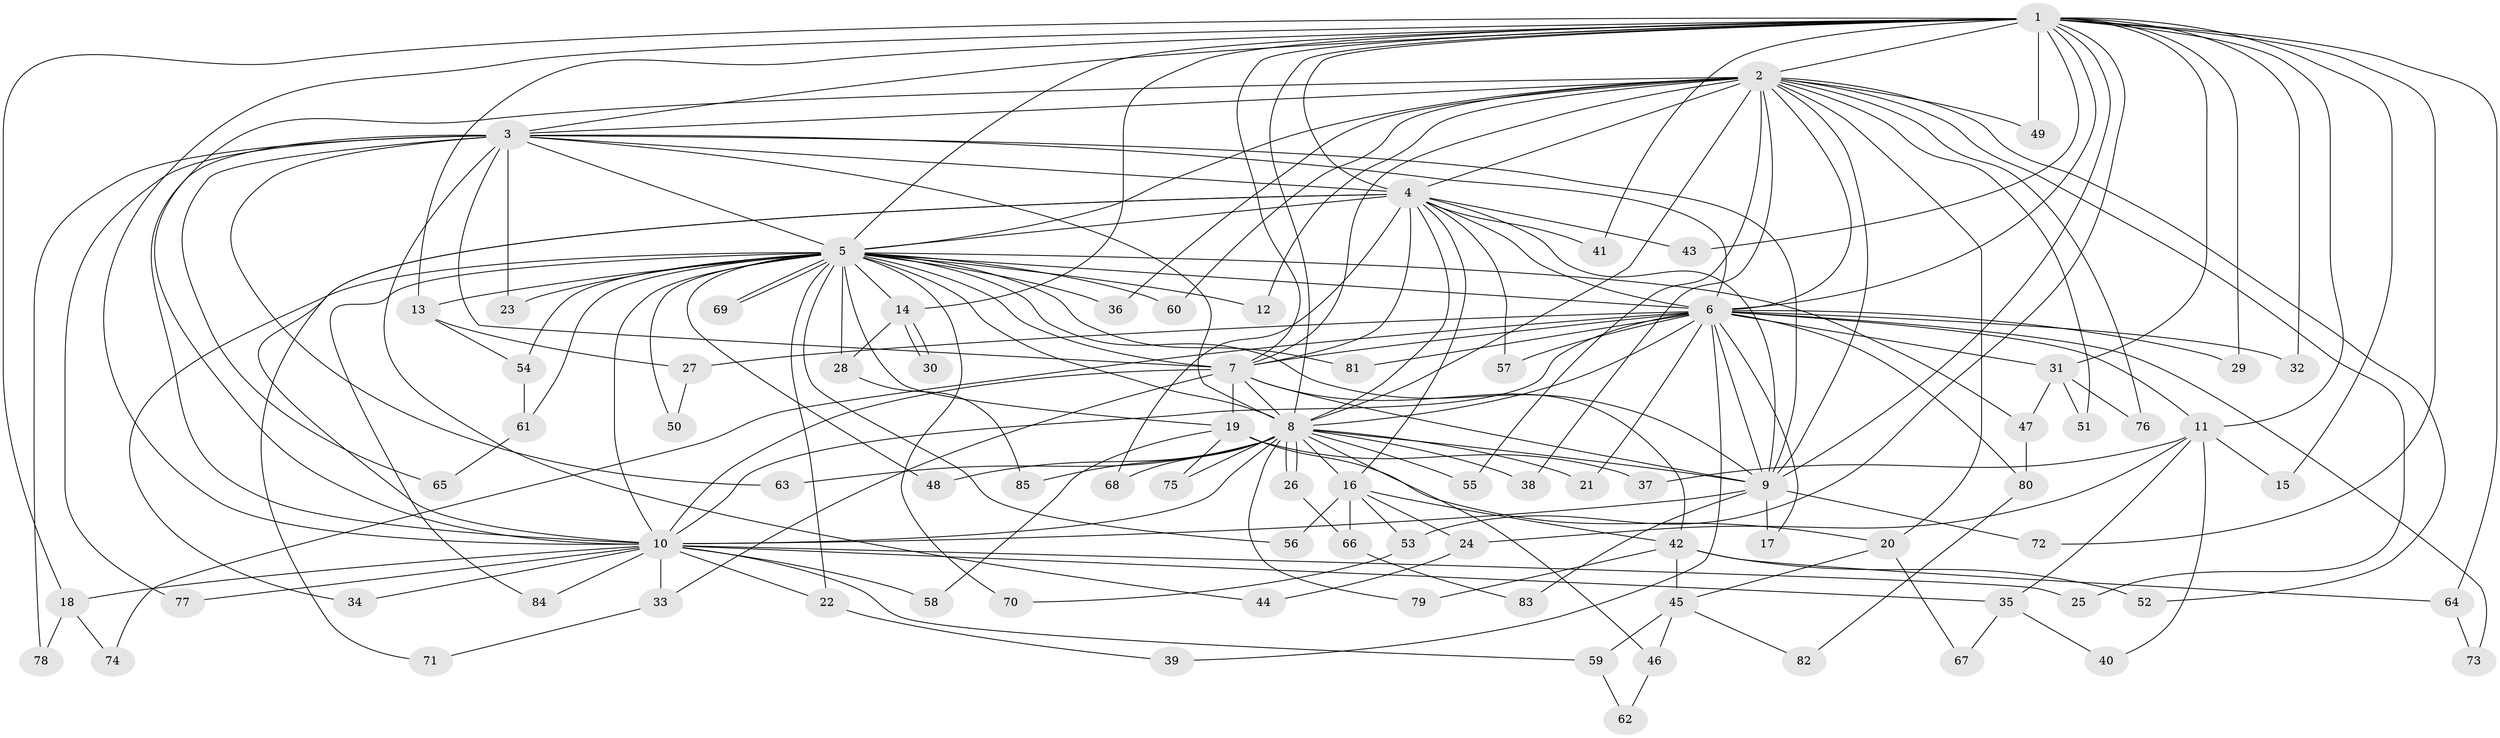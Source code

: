 // Generated by graph-tools (version 1.1) at 2025/01/03/09/25 03:01:18]
// undirected, 85 vertices, 195 edges
graph export_dot {
graph [start="1"]
  node [color=gray90,style=filled];
  1;
  2;
  3;
  4;
  5;
  6;
  7;
  8;
  9;
  10;
  11;
  12;
  13;
  14;
  15;
  16;
  17;
  18;
  19;
  20;
  21;
  22;
  23;
  24;
  25;
  26;
  27;
  28;
  29;
  30;
  31;
  32;
  33;
  34;
  35;
  36;
  37;
  38;
  39;
  40;
  41;
  42;
  43;
  44;
  45;
  46;
  47;
  48;
  49;
  50;
  51;
  52;
  53;
  54;
  55;
  56;
  57;
  58;
  59;
  60;
  61;
  62;
  63;
  64;
  65;
  66;
  67;
  68;
  69;
  70;
  71;
  72;
  73;
  74;
  75;
  76;
  77;
  78;
  79;
  80;
  81;
  82;
  83;
  84;
  85;
  1 -- 2;
  1 -- 3;
  1 -- 4;
  1 -- 5;
  1 -- 6;
  1 -- 7;
  1 -- 8;
  1 -- 9;
  1 -- 10;
  1 -- 11;
  1 -- 13;
  1 -- 14;
  1 -- 15;
  1 -- 18;
  1 -- 29;
  1 -- 31;
  1 -- 32;
  1 -- 41;
  1 -- 43;
  1 -- 49;
  1 -- 53;
  1 -- 64;
  1 -- 72;
  2 -- 3;
  2 -- 4;
  2 -- 5;
  2 -- 6;
  2 -- 7;
  2 -- 8;
  2 -- 9;
  2 -- 10;
  2 -- 12;
  2 -- 20;
  2 -- 25;
  2 -- 36;
  2 -- 38;
  2 -- 49;
  2 -- 51;
  2 -- 52;
  2 -- 55;
  2 -- 60;
  2 -- 76;
  3 -- 4;
  3 -- 5;
  3 -- 6;
  3 -- 7;
  3 -- 8;
  3 -- 9;
  3 -- 10;
  3 -- 23;
  3 -- 44;
  3 -- 63;
  3 -- 65;
  3 -- 77;
  3 -- 78;
  4 -- 5;
  4 -- 6;
  4 -- 7;
  4 -- 8;
  4 -- 9;
  4 -- 10;
  4 -- 16;
  4 -- 41;
  4 -- 43;
  4 -- 57;
  4 -- 68;
  4 -- 71;
  5 -- 6;
  5 -- 7;
  5 -- 8;
  5 -- 9;
  5 -- 10;
  5 -- 12;
  5 -- 13;
  5 -- 14;
  5 -- 19;
  5 -- 22;
  5 -- 23;
  5 -- 28;
  5 -- 34;
  5 -- 36;
  5 -- 47;
  5 -- 48;
  5 -- 50;
  5 -- 54;
  5 -- 56;
  5 -- 60;
  5 -- 61;
  5 -- 69;
  5 -- 69;
  5 -- 70;
  5 -- 81;
  5 -- 84;
  6 -- 7;
  6 -- 8;
  6 -- 9;
  6 -- 10;
  6 -- 11;
  6 -- 17;
  6 -- 21;
  6 -- 27;
  6 -- 29;
  6 -- 31;
  6 -- 32;
  6 -- 39;
  6 -- 57;
  6 -- 73;
  6 -- 74;
  6 -- 80;
  6 -- 81;
  7 -- 8;
  7 -- 9;
  7 -- 10;
  7 -- 19;
  7 -- 33;
  7 -- 42;
  8 -- 9;
  8 -- 10;
  8 -- 16;
  8 -- 21;
  8 -- 26;
  8 -- 26;
  8 -- 38;
  8 -- 46;
  8 -- 48;
  8 -- 55;
  8 -- 63;
  8 -- 68;
  8 -- 75;
  8 -- 79;
  8 -- 85;
  9 -- 10;
  9 -- 17;
  9 -- 72;
  9 -- 83;
  10 -- 18;
  10 -- 22;
  10 -- 25;
  10 -- 33;
  10 -- 34;
  10 -- 35;
  10 -- 58;
  10 -- 59;
  10 -- 77;
  10 -- 84;
  11 -- 15;
  11 -- 24;
  11 -- 35;
  11 -- 37;
  11 -- 40;
  13 -- 27;
  13 -- 54;
  14 -- 28;
  14 -- 30;
  14 -- 30;
  16 -- 24;
  16 -- 42;
  16 -- 53;
  16 -- 56;
  16 -- 66;
  18 -- 74;
  18 -- 78;
  19 -- 20;
  19 -- 37;
  19 -- 58;
  19 -- 75;
  20 -- 45;
  20 -- 67;
  22 -- 39;
  24 -- 44;
  26 -- 66;
  27 -- 50;
  28 -- 85;
  31 -- 47;
  31 -- 51;
  31 -- 76;
  33 -- 71;
  35 -- 40;
  35 -- 67;
  42 -- 45;
  42 -- 52;
  42 -- 64;
  42 -- 79;
  45 -- 46;
  45 -- 59;
  45 -- 82;
  46 -- 62;
  47 -- 80;
  53 -- 70;
  54 -- 61;
  59 -- 62;
  61 -- 65;
  64 -- 73;
  66 -- 83;
  80 -- 82;
}
